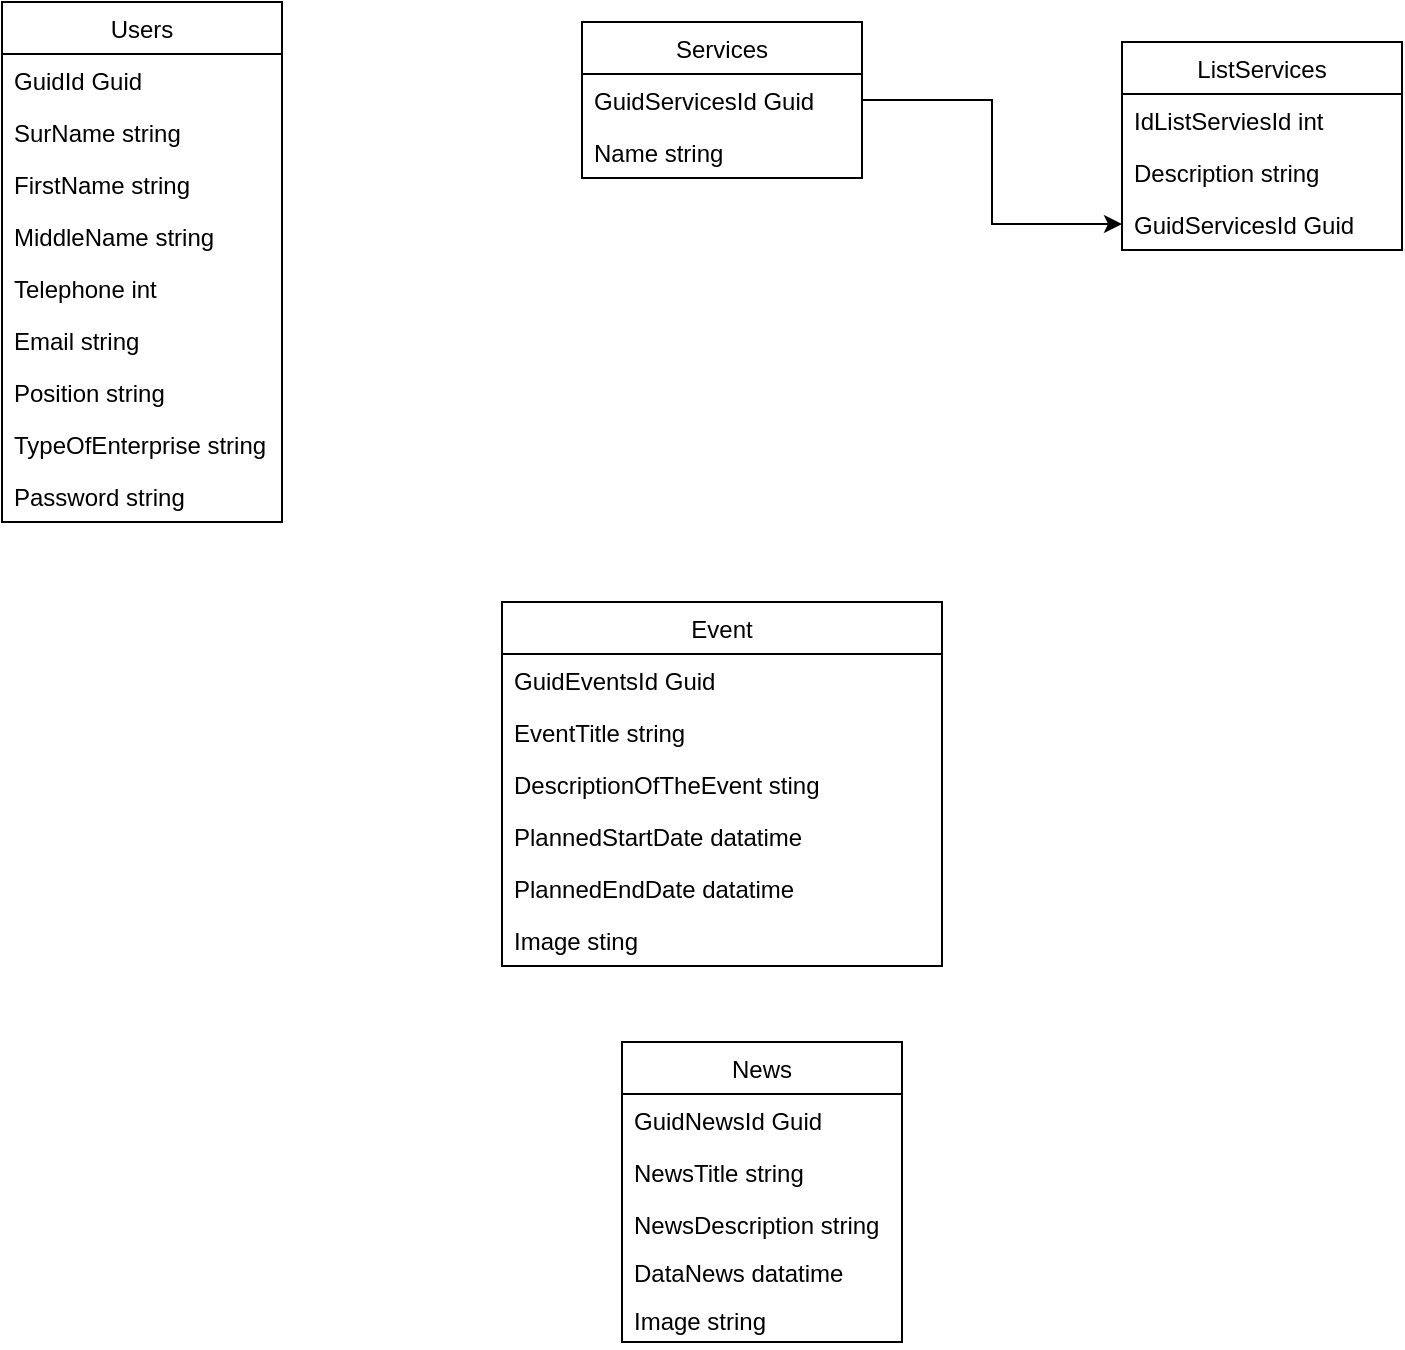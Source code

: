 <mxfile version="14.5.3" type="device"><diagram id="-yBoaJkLIZWyixFHlYv4" name="Page-1"><mxGraphModel dx="1422" dy="794" grid="1" gridSize="10" guides="1" tooltips="1" connect="1" arrows="1" fold="1" page="1" pageScale="1" pageWidth="827" pageHeight="1169" math="0" shadow="0"><root><mxCell id="0"/><mxCell id="1" parent="0"/><mxCell id="y1tu-yfcyR1cQ2HKJlNl-1" value="Users" style="swimlane;fontStyle=0;childLayout=stackLayout;horizontal=1;startSize=26;fillColor=none;horizontalStack=0;resizeParent=1;resizeParentMax=0;resizeLast=0;collapsible=1;marginBottom=0;" parent="1" vertex="1"><mxGeometry x="120" y="80" width="140" height="260" as="geometry"><mxRectangle x="120" y="80" width="60" height="26" as="alternateBounds"/></mxGeometry></mxCell><mxCell id="y1tu-yfcyR1cQ2HKJlNl-19" value="GuidId Guid" style="text;strokeColor=none;fillColor=none;align=left;verticalAlign=top;spacingLeft=4;spacingRight=4;overflow=hidden;rotatable=0;points=[[0,0.5],[1,0.5]];portConstraint=eastwest;" parent="y1tu-yfcyR1cQ2HKJlNl-1" vertex="1"><mxGeometry y="26" width="140" height="26" as="geometry"/></mxCell><mxCell id="y1tu-yfcyR1cQ2HKJlNl-3" value="SurName string&#10;" style="text;strokeColor=none;fillColor=none;align=left;verticalAlign=top;spacingLeft=4;spacingRight=4;overflow=hidden;rotatable=0;points=[[0,0.5],[1,0.5]];portConstraint=eastwest;" parent="y1tu-yfcyR1cQ2HKJlNl-1" vertex="1"><mxGeometry y="52" width="140" height="26" as="geometry"/></mxCell><mxCell id="y1tu-yfcyR1cQ2HKJlNl-4" value="FirstName string" style="text;strokeColor=none;fillColor=none;align=left;verticalAlign=top;spacingLeft=4;spacingRight=4;overflow=hidden;rotatable=0;points=[[0,0.5],[1,0.5]];portConstraint=eastwest;" parent="y1tu-yfcyR1cQ2HKJlNl-1" vertex="1"><mxGeometry y="78" width="140" height="26" as="geometry"/></mxCell><mxCell id="y1tu-yfcyR1cQ2HKJlNl-9" value="MiddleName string&#10;" style="text;strokeColor=none;fillColor=none;align=left;verticalAlign=top;spacingLeft=4;spacingRight=4;overflow=hidden;rotatable=0;points=[[0,0.5],[1,0.5]];portConstraint=eastwest;" parent="y1tu-yfcyR1cQ2HKJlNl-1" vertex="1"><mxGeometry y="104" width="140" height="26" as="geometry"/></mxCell><mxCell id="y1tu-yfcyR1cQ2HKJlNl-10" value="Telephone int&#10;" style="text;strokeColor=none;fillColor=none;align=left;verticalAlign=top;spacingLeft=4;spacingRight=4;overflow=hidden;rotatable=0;points=[[0,0.5],[1,0.5]];portConstraint=eastwest;" parent="y1tu-yfcyR1cQ2HKJlNl-1" vertex="1"><mxGeometry y="130" width="140" height="26" as="geometry"/></mxCell><mxCell id="y1tu-yfcyR1cQ2HKJlNl-11" value="Email string" style="text;strokeColor=none;fillColor=none;align=left;verticalAlign=top;spacingLeft=4;spacingRight=4;overflow=hidden;rotatable=0;points=[[0,0.5],[1,0.5]];portConstraint=eastwest;" parent="y1tu-yfcyR1cQ2HKJlNl-1" vertex="1"><mxGeometry y="156" width="140" height="26" as="geometry"/></mxCell><mxCell id="y1tu-yfcyR1cQ2HKJlNl-12" value="Position string" style="text;strokeColor=none;fillColor=none;align=left;verticalAlign=top;spacingLeft=4;spacingRight=4;overflow=hidden;rotatable=0;points=[[0,0.5],[1,0.5]];portConstraint=eastwest;" parent="y1tu-yfcyR1cQ2HKJlNl-1" vertex="1"><mxGeometry y="182" width="140" height="26" as="geometry"/></mxCell><mxCell id="y1tu-yfcyR1cQ2HKJlNl-13" value="TypeOfEnterprise string" style="text;strokeColor=none;fillColor=none;align=left;verticalAlign=top;spacingLeft=4;spacingRight=4;overflow=hidden;rotatable=0;points=[[0,0.5],[1,0.5]];portConstraint=eastwest;" parent="y1tu-yfcyR1cQ2HKJlNl-1" vertex="1"><mxGeometry y="208" width="140" height="26" as="geometry"/></mxCell><mxCell id="y1tu-yfcyR1cQ2HKJlNl-14" value="Password string" style="text;strokeColor=none;fillColor=none;align=left;verticalAlign=top;spacingLeft=4;spacingRight=4;overflow=hidden;rotatable=0;points=[[0,0.5],[1,0.5]];portConstraint=eastwest;" parent="y1tu-yfcyR1cQ2HKJlNl-1" vertex="1"><mxGeometry y="234" width="140" height="26" as="geometry"/></mxCell><mxCell id="y1tu-yfcyR1cQ2HKJlNl-15" value="Services" style="swimlane;fontStyle=0;childLayout=stackLayout;horizontal=1;startSize=26;fillColor=none;horizontalStack=0;resizeParent=1;resizeParentMax=0;resizeLast=0;collapsible=1;marginBottom=0;" parent="1" vertex="1"><mxGeometry x="410" y="90" width="140" height="78" as="geometry"/></mxCell><mxCell id="y1tu-yfcyR1cQ2HKJlNl-16" value="GuidServicesId Guid" style="text;strokeColor=none;fillColor=none;align=left;verticalAlign=top;spacingLeft=4;spacingRight=4;overflow=hidden;rotatable=0;points=[[0,0.5],[1,0.5]];portConstraint=eastwest;" parent="y1tu-yfcyR1cQ2HKJlNl-15" vertex="1"><mxGeometry y="26" width="140" height="26" as="geometry"/></mxCell><mxCell id="y1tu-yfcyR1cQ2HKJlNl-17" value="Name string" style="text;strokeColor=none;fillColor=none;align=left;verticalAlign=top;spacingLeft=4;spacingRight=4;overflow=hidden;rotatable=0;points=[[0,0.5],[1,0.5]];portConstraint=eastwest;" parent="y1tu-yfcyR1cQ2HKJlNl-15" vertex="1"><mxGeometry y="52" width="140" height="26" as="geometry"/></mxCell><mxCell id="y1tu-yfcyR1cQ2HKJlNl-21" value="ListServices" style="swimlane;fontStyle=0;childLayout=stackLayout;horizontal=1;startSize=26;fillColor=none;horizontalStack=0;resizeParent=1;resizeParentMax=0;resizeLast=0;collapsible=1;marginBottom=0;" parent="1" vertex="1"><mxGeometry x="680" y="100" width="140" height="104" as="geometry"/></mxCell><mxCell id="y1tu-yfcyR1cQ2HKJlNl-22" value="IdListServiesId int" style="text;strokeColor=none;fillColor=none;align=left;verticalAlign=top;spacingLeft=4;spacingRight=4;overflow=hidden;rotatable=0;points=[[0,0.5],[1,0.5]];portConstraint=eastwest;" parent="y1tu-yfcyR1cQ2HKJlNl-21" vertex="1"><mxGeometry y="26" width="140" height="26" as="geometry"/></mxCell><mxCell id="y1tu-yfcyR1cQ2HKJlNl-23" value="Description string" style="text;strokeColor=none;fillColor=none;align=left;verticalAlign=top;spacingLeft=4;spacingRight=4;overflow=hidden;rotatable=0;points=[[0,0.5],[1,0.5]];portConstraint=eastwest;" parent="y1tu-yfcyR1cQ2HKJlNl-21" vertex="1"><mxGeometry y="52" width="140" height="26" as="geometry"/></mxCell><mxCell id="y1tu-yfcyR1cQ2HKJlNl-24" value="GuidServicesId Guid" style="text;strokeColor=none;fillColor=none;align=left;verticalAlign=top;spacingLeft=4;spacingRight=4;overflow=hidden;rotatable=0;points=[[0,0.5],[1,0.5]];portConstraint=eastwest;" parent="y1tu-yfcyR1cQ2HKJlNl-21" vertex="1"><mxGeometry y="78" width="140" height="26" as="geometry"/></mxCell><mxCell id="y1tu-yfcyR1cQ2HKJlNl-25" style="edgeStyle=orthogonalEdgeStyle;rounded=0;orthogonalLoop=1;jettySize=auto;html=1;exitX=1;exitY=0.5;exitDx=0;exitDy=0;" parent="1" source="y1tu-yfcyR1cQ2HKJlNl-16" target="y1tu-yfcyR1cQ2HKJlNl-24" edge="1"><mxGeometry relative="1" as="geometry"/></mxCell><mxCell id="y1tu-yfcyR1cQ2HKJlNl-26" value="Event" style="swimlane;fontStyle=0;childLayout=stackLayout;horizontal=1;startSize=26;fillColor=none;horizontalStack=0;resizeParent=1;resizeParentMax=0;resizeLast=0;collapsible=1;marginBottom=0;" parent="1" vertex="1"><mxGeometry x="370" y="380" width="220" height="182" as="geometry"/></mxCell><mxCell id="y1tu-yfcyR1cQ2HKJlNl-27" value="GuidEventsId Guid" style="text;strokeColor=none;fillColor=none;align=left;verticalAlign=top;spacingLeft=4;spacingRight=4;overflow=hidden;rotatable=0;points=[[0,0.5],[1,0.5]];portConstraint=eastwest;" parent="y1tu-yfcyR1cQ2HKJlNl-26" vertex="1"><mxGeometry y="26" width="220" height="26" as="geometry"/></mxCell><mxCell id="y1tu-yfcyR1cQ2HKJlNl-28" value="EventTitle string" style="text;strokeColor=none;fillColor=none;align=left;verticalAlign=top;spacingLeft=4;spacingRight=4;overflow=hidden;rotatable=0;points=[[0,0.5],[1,0.5]];portConstraint=eastwest;" parent="y1tu-yfcyR1cQ2HKJlNl-26" vertex="1"><mxGeometry y="52" width="220" height="26" as="geometry"/></mxCell><mxCell id="y1tu-yfcyR1cQ2HKJlNl-29" value="DescriptionOfTheEvent sting" style="text;strokeColor=none;fillColor=none;align=left;verticalAlign=top;spacingLeft=4;spacingRight=4;overflow=hidden;rotatable=0;points=[[0,0.5],[1,0.5]];portConstraint=eastwest;" parent="y1tu-yfcyR1cQ2HKJlNl-26" vertex="1"><mxGeometry y="78" width="220" height="26" as="geometry"/></mxCell><mxCell id="y1tu-yfcyR1cQ2HKJlNl-30" value="PlannedStartDate datatime" style="text;strokeColor=none;fillColor=none;align=left;verticalAlign=top;spacingLeft=4;spacingRight=4;overflow=hidden;rotatable=0;points=[[0,0.5],[1,0.5]];portConstraint=eastwest;" parent="y1tu-yfcyR1cQ2HKJlNl-26" vertex="1"><mxGeometry y="104" width="220" height="26" as="geometry"/></mxCell><mxCell id="y1tu-yfcyR1cQ2HKJlNl-31" value="PlannedEndDate datatime" style="text;strokeColor=none;fillColor=none;align=left;verticalAlign=top;spacingLeft=4;spacingRight=4;overflow=hidden;rotatable=0;points=[[0,0.5],[1,0.5]];portConstraint=eastwest;" parent="y1tu-yfcyR1cQ2HKJlNl-26" vertex="1"><mxGeometry y="130" width="220" height="26" as="geometry"/></mxCell><mxCell id="y1tu-yfcyR1cQ2HKJlNl-32" value="Image sting" style="text;strokeColor=none;fillColor=none;align=left;verticalAlign=top;spacingLeft=4;spacingRight=4;overflow=hidden;rotatable=0;points=[[0,0.5],[1,0.5]];portConstraint=eastwest;" parent="y1tu-yfcyR1cQ2HKJlNl-26" vertex="1"><mxGeometry y="156" width="220" height="26" as="geometry"/></mxCell><mxCell id="y1tu-yfcyR1cQ2HKJlNl-33" value="News" style="swimlane;fontStyle=0;childLayout=stackLayout;horizontal=1;startSize=26;fillColor=none;horizontalStack=0;resizeParent=1;resizeParentMax=0;resizeLast=0;collapsible=1;marginBottom=0;" parent="1" vertex="1"><mxGeometry x="430" y="600" width="140" height="150" as="geometry"/></mxCell><mxCell id="y1tu-yfcyR1cQ2HKJlNl-34" value="GuidNewsId Guid" style="text;strokeColor=none;fillColor=none;align=left;verticalAlign=top;spacingLeft=4;spacingRight=4;overflow=hidden;rotatable=0;points=[[0,0.5],[1,0.5]];portConstraint=eastwest;" parent="y1tu-yfcyR1cQ2HKJlNl-33" vertex="1"><mxGeometry y="26" width="140" height="26" as="geometry"/></mxCell><mxCell id="y1tu-yfcyR1cQ2HKJlNl-35" value="NewsTitle string" style="text;strokeColor=none;fillColor=none;align=left;verticalAlign=top;spacingLeft=4;spacingRight=4;overflow=hidden;rotatable=0;points=[[0,0.5],[1,0.5]];portConstraint=eastwest;" parent="y1tu-yfcyR1cQ2HKJlNl-33" vertex="1"><mxGeometry y="52" width="140" height="26" as="geometry"/></mxCell><mxCell id="y1tu-yfcyR1cQ2HKJlNl-36" value="NewsDescription string" style="text;strokeColor=none;fillColor=none;align=left;verticalAlign=top;spacingLeft=4;spacingRight=4;overflow=hidden;rotatable=0;points=[[0,0.5],[1,0.5]];portConstraint=eastwest;" parent="y1tu-yfcyR1cQ2HKJlNl-33" vertex="1"><mxGeometry y="78" width="140" height="24" as="geometry"/></mxCell><mxCell id="y1tu-yfcyR1cQ2HKJlNl-37" value="DataNews datatime" style="text;strokeColor=none;fillColor=none;align=left;verticalAlign=top;spacingLeft=4;spacingRight=4;overflow=hidden;rotatable=0;points=[[0,0.5],[1,0.5]];portConstraint=eastwest;" parent="y1tu-yfcyR1cQ2HKJlNl-33" vertex="1"><mxGeometry y="102" width="140" height="24" as="geometry"/></mxCell><mxCell id="y1tu-yfcyR1cQ2HKJlNl-38" value="Image string" style="text;strokeColor=none;fillColor=none;align=left;verticalAlign=top;spacingLeft=4;spacingRight=4;overflow=hidden;rotatable=0;points=[[0,0.5],[1,0.5]];portConstraint=eastwest;" parent="y1tu-yfcyR1cQ2HKJlNl-33" vertex="1"><mxGeometry y="126" width="140" height="24" as="geometry"/></mxCell></root></mxGraphModel></diagram></mxfile>